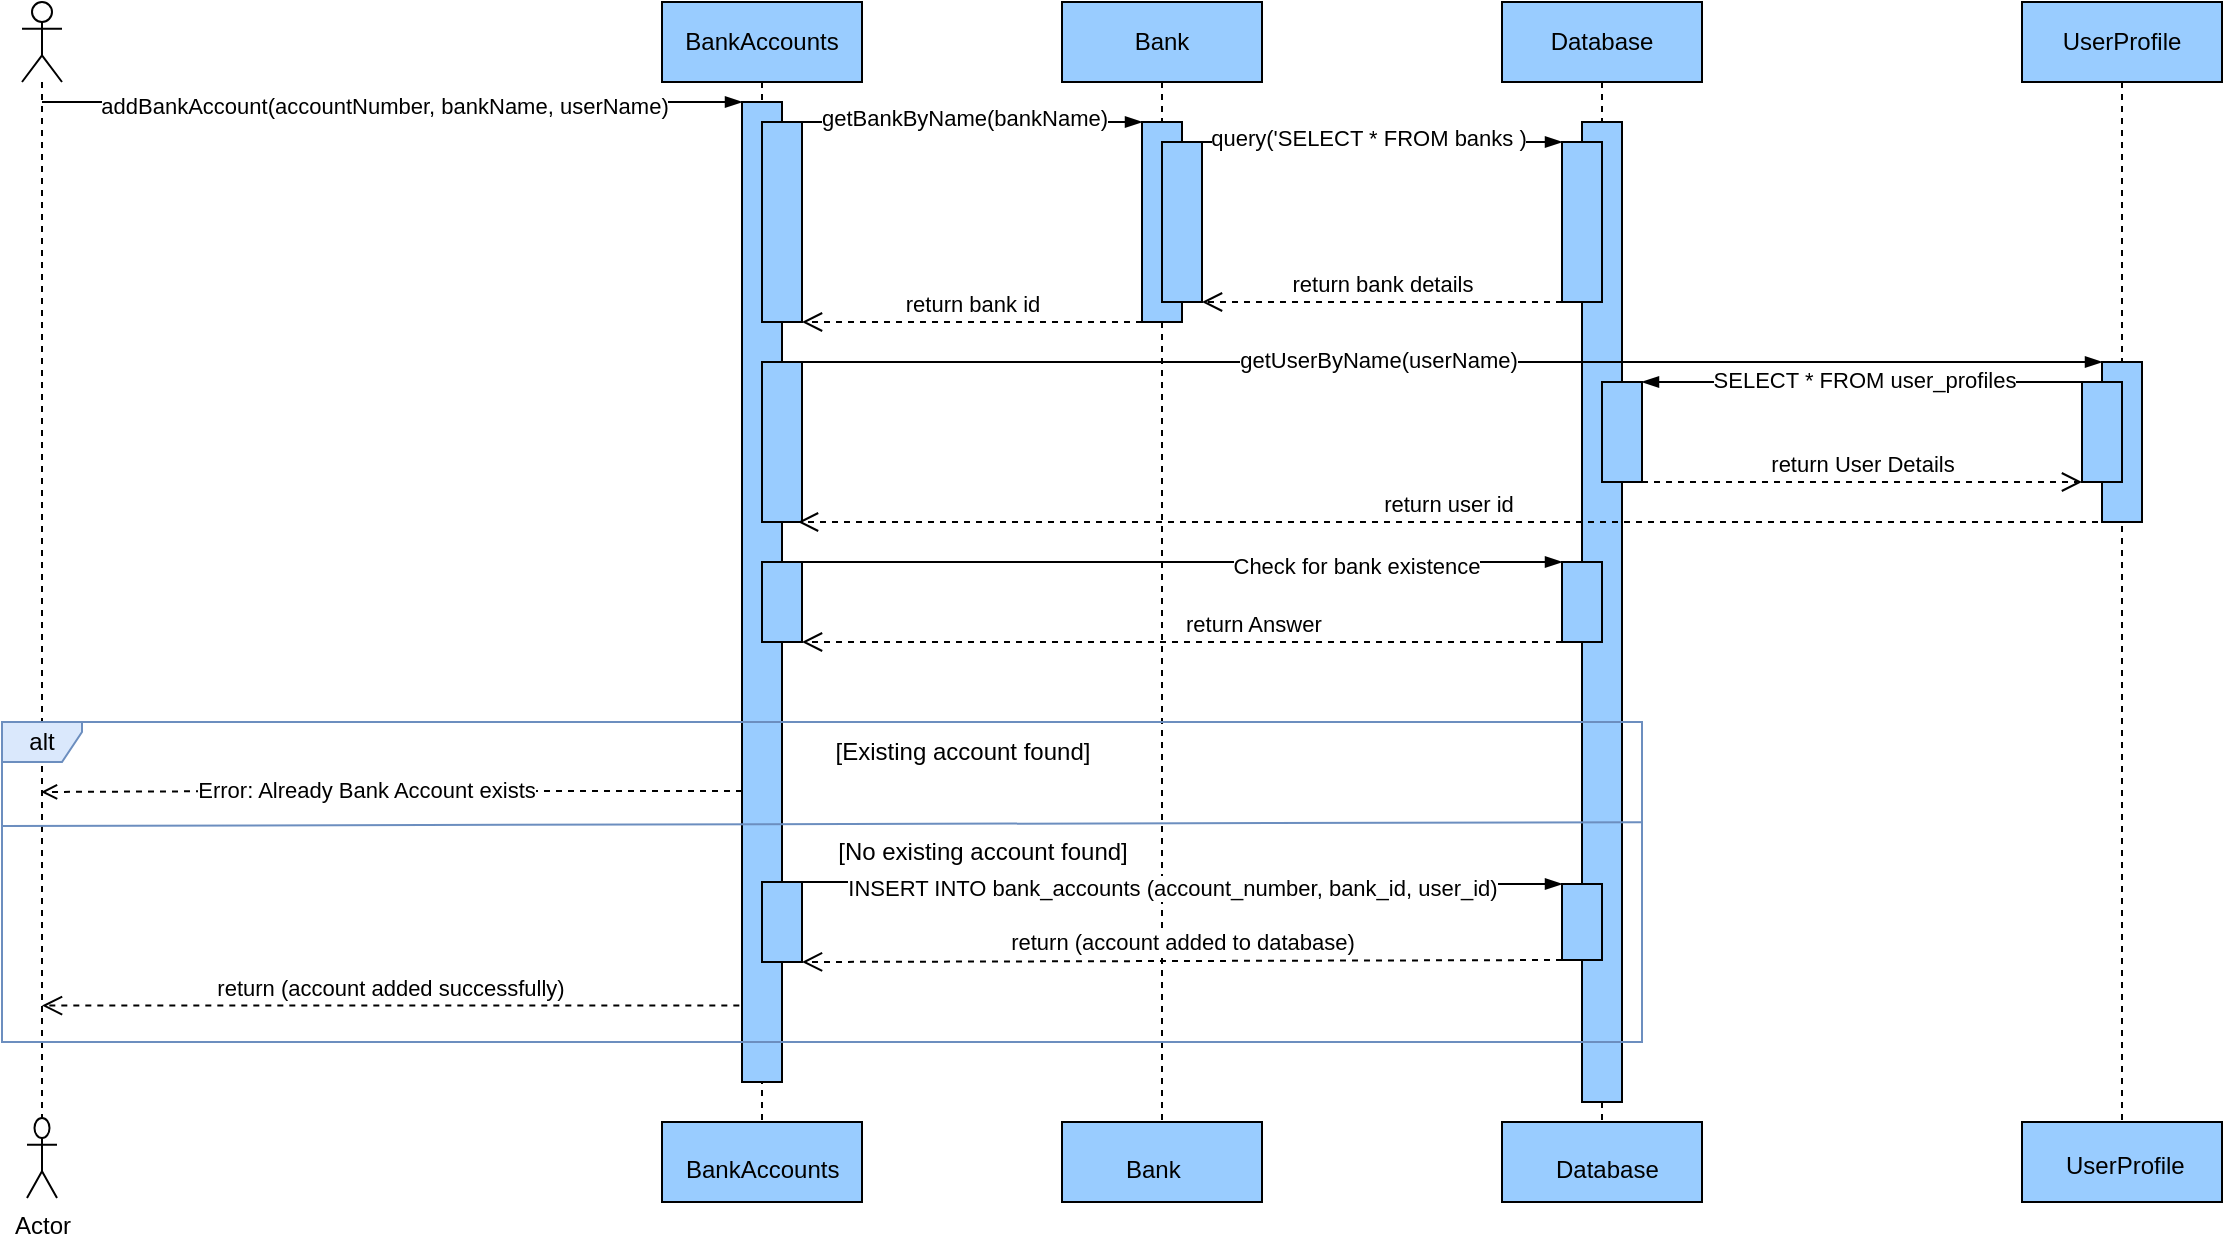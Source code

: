 <mxfile version="24.2.3" type="device">
  <diagram name="Page-1" id="MjsJwB0A6UCAAo-0z1m6">
    <mxGraphModel dx="2284" dy="738" grid="1" gridSize="10" guides="1" tooltips="1" connect="1" arrows="1" fold="1" page="1" pageScale="1" pageWidth="850" pageHeight="1100" math="0" shadow="0">
      <root>
        <mxCell id="0" />
        <mxCell id="1" parent="0" />
        <mxCell id="C1IyReGumWcxW7wr3i9b-5" value="" style="group" parent="1" vertex="1" connectable="0">
          <mxGeometry x="-120" y="40" width="20" height="570" as="geometry" />
        </mxCell>
        <mxCell id="C1IyReGumWcxW7wr3i9b-4" value="" style="shape=umlLifeline;perimeter=lifelinePerimeter;whiteSpace=wrap;html=1;container=1;dropTarget=0;collapsible=0;recursiveResize=0;outlineConnect=0;portConstraint=eastwest;newEdgeStyle={&quot;curved&quot;:0,&quot;rounded&quot;:0};participant=umlActor;" parent="C1IyReGumWcxW7wr3i9b-5" vertex="1">
          <mxGeometry width="20" height="570" as="geometry" />
        </mxCell>
        <mxCell id="C1IyReGumWcxW7wr3i9b-1" value="Actor" style="shape=umlActor;verticalLabelPosition=bottom;verticalAlign=top;html=1;outlineConnect=0;" parent="C1IyReGumWcxW7wr3i9b-5" vertex="1">
          <mxGeometry x="2.5" y="558" width="15" height="40" as="geometry" />
        </mxCell>
        <mxCell id="C1IyReGumWcxW7wr3i9b-9" value="" style="group" parent="1" vertex="1" connectable="0">
          <mxGeometry x="200" y="40" width="100" height="570" as="geometry" />
        </mxCell>
        <mxCell id="C1IyReGumWcxW7wr3i9b-2" value="BankAccounts" style="shape=umlLifeline;perimeter=lifelinePerimeter;whiteSpace=wrap;html=1;container=1;dropTarget=0;collapsible=0;recursiveResize=0;outlineConnect=0;portConstraint=eastwest;newEdgeStyle={&quot;edgeStyle&quot;:&quot;elbowEdgeStyle&quot;,&quot;elbow&quot;:&quot;vertical&quot;,&quot;curved&quot;:0,&quot;rounded&quot;:0};fillColor=#99CCFF;" parent="C1IyReGumWcxW7wr3i9b-9" vertex="1">
          <mxGeometry width="100" height="570" as="geometry" />
        </mxCell>
        <mxCell id="C1IyReGumWcxW7wr3i9b-26" value="" style="rounded=0;whiteSpace=wrap;html=1;fillColor=#99CCFF;" parent="C1IyReGumWcxW7wr3i9b-9" vertex="1">
          <mxGeometry x="40" y="50" width="20" height="490" as="geometry" />
        </mxCell>
        <mxCell id="C1IyReGumWcxW7wr3i9b-39" value="" style="rounded=0;whiteSpace=wrap;html=1;fillColor=#99CCFF;" parent="C1IyReGumWcxW7wr3i9b-9" vertex="1">
          <mxGeometry x="50" y="60" width="20" height="100" as="geometry" />
        </mxCell>
        <mxCell id="C1IyReGumWcxW7wr3i9b-48" value="&lt;span style=&quot;color: rgba(0, 0, 0, 0); font-family: monospace; font-size: 0px; text-align: start; text-wrap: nowrap;&quot;&gt;%3CmxGraphModel%3E%3Croot%3E%3CmxCell%20id%3D%220%22%2F%3E%3CmxCell%20id%3D%221%22%20parent%3D%220%22%2F%3E%3CmxCell%20id%3D%222%22%20value%3D%22%22%20style%3D%22rounded%3D0%3BwhiteSpace%3Dwrap%3Bhtml%3D1%3B%22%20vertex%3D%221%22%20parent%3D%221%22%3E%3CmxGeometry%20x%3D%22660%22%20y%3D%22110%22%20width%3D%2220%22%20height%3D%2280%22%20as%3D%22geometry%22%2F%3E%3C%2FmxCell%3E%3C%2Froot%3E%3C%2FmxGraphModel%3E&lt;/span&gt;&lt;span style=&quot;color: rgba(0, 0, 0, 0); font-family: monospace; font-size: 0px; text-align: start; text-wrap: nowrap;&quot;&gt;%3CmxGraphModel%3E%3Croot%3E%3CmxCell%20id%3D%220%22%2F%3E%3CmxCell%20id%3D%221%22%20parent%3D%220%22%2F%3E%3CmxCell%20id%3D%222%22%20value%3D%22%22%20style%3D%22rounded%3D0%3BwhiteSpace%3Dwrap%3Bhtml%3D1%3B%22%20vertex%3D%221%22%20parent%3D%221%22%3E%3CmxGeometry%20x%3D%22660%22%20y%3D%22110%22%20width%3D%2220%22%20height%3D%2280%22%20as%3D%22geometry%22%2F%3E%3C%2FmxCell%3E%3C%2Froot%3E%3C%2FmxGraphModel%3E&lt;/span&gt;" style="rounded=0;whiteSpace=wrap;html=1;fillColor=#99CCFF;" parent="C1IyReGumWcxW7wr3i9b-9" vertex="1">
          <mxGeometry x="50" y="180" width="20" height="80" as="geometry" />
        </mxCell>
        <mxCell id="C1IyReGumWcxW7wr3i9b-59" value="" style="rounded=0;whiteSpace=wrap;html=1;fillColor=#99CCFF;" parent="C1IyReGumWcxW7wr3i9b-9" vertex="1">
          <mxGeometry x="50" y="280" width="20" height="40" as="geometry" />
        </mxCell>
        <mxCell id="C1IyReGumWcxW7wr3i9b-75" value="" style="rounded=0;whiteSpace=wrap;html=1;fillColor=#99CCFF;" parent="C1IyReGumWcxW7wr3i9b-9" vertex="1">
          <mxGeometry x="50" y="440" width="20" height="40" as="geometry" />
        </mxCell>
        <mxCell id="C1IyReGumWcxW7wr3i9b-10" value="" style="group" parent="1" vertex="1" connectable="0">
          <mxGeometry x="400" y="40" width="100" height="610" as="geometry" />
        </mxCell>
        <mxCell id="C1IyReGumWcxW7wr3i9b-11" value="Bank" style="shape=umlLifeline;perimeter=lifelinePerimeter;whiteSpace=wrap;html=1;container=1;dropTarget=0;collapsible=0;recursiveResize=0;outlineConnect=0;portConstraint=eastwest;newEdgeStyle={&quot;edgeStyle&quot;:&quot;elbowEdgeStyle&quot;,&quot;elbow&quot;:&quot;vertical&quot;,&quot;curved&quot;:0,&quot;rounded&quot;:0};fillColor=#99CCFF;" parent="C1IyReGumWcxW7wr3i9b-10" vertex="1">
          <mxGeometry width="100" height="574.808" as="geometry" />
        </mxCell>
        <mxCell id="C1IyReGumWcxW7wr3i9b-27" value="" style="rounded=0;whiteSpace=wrap;html=1;fillColor=#99CCFF;" parent="C1IyReGumWcxW7wr3i9b-10" vertex="1">
          <mxGeometry x="40" y="60" width="20" height="100" as="geometry" />
        </mxCell>
        <mxCell id="C1IyReGumWcxW7wr3i9b-13" value="" style="group" parent="1" vertex="1" connectable="0">
          <mxGeometry x="620" y="40" width="140" height="570" as="geometry" />
        </mxCell>
        <mxCell id="C1IyReGumWcxW7wr3i9b-14" value="Database" style="shape=umlLifeline;perimeter=lifelinePerimeter;whiteSpace=wrap;html=1;container=1;dropTarget=0;collapsible=0;recursiveResize=0;outlineConnect=0;portConstraint=eastwest;newEdgeStyle={&quot;edgeStyle&quot;:&quot;elbowEdgeStyle&quot;,&quot;elbow&quot;:&quot;vertical&quot;,&quot;curved&quot;:0,&quot;rounded&quot;:0};fillColor=#99CCFF;" parent="C1IyReGumWcxW7wr3i9b-13" vertex="1">
          <mxGeometry width="100" height="570" as="geometry" />
        </mxCell>
        <mxCell id="55ezF6E7VuzHAT0qGNce-1" value="" style="rounded=0;whiteSpace=wrap;html=1;fillColor=#99CCFF;" vertex="1" parent="C1IyReGumWcxW7wr3i9b-13">
          <mxGeometry x="40" y="60" width="20" height="490" as="geometry" />
        </mxCell>
        <mxCell id="C1IyReGumWcxW7wr3i9b-31" value="&lt;span style=&quot;color: rgba(0, 0, 0, 0); font-family: monospace; font-size: 0px; text-align: start; text-wrap: nowrap;&quot;&gt;%3CmxGraphModel%3E%3Croot%3E%3CmxCell%20id%3D%220%22%2F%3E%3CmxCell%20id%3D%221%22%20parent%3D%220%22%2F%3E%3CmxCell%20id%3D%222%22%20value%3D%22%22%20style%3D%22rounded%3D0%3BwhiteSpace%3Dwrap%3Bhtml%3D1%3B%22%20vertex%3D%221%22%20parent%3D%221%22%3E%3CmxGeometry%20x%3D%22660%22%20y%3D%22110%22%20width%3D%2220%22%20height%3D%2280%22%20as%3D%22geometry%22%2F%3E%3C%2FmxCell%3E%3C%2Froot%3E%3C%2FmxGraphModel%3E&lt;/span&gt;&lt;span style=&quot;color: rgba(0, 0, 0, 0); font-family: monospace; font-size: 0px; text-align: start; text-wrap: nowrap;&quot;&gt;%3CmxGraphModel%3E%3Croot%3E%3CmxCell%20id%3D%220%22%2F%3E%3CmxCell%20id%3D%221%22%20parent%3D%220%22%2F%3E%3CmxCell%20id%3D%222%22%20value%3D%22%22%20style%3D%22rounded%3D0%3BwhiteSpace%3Dwrap%3Bhtml%3D1%3B%22%20vertex%3D%221%22%20parent%3D%221%22%3E%3CmxGeometry%20x%3D%22660%22%20y%3D%22110%22%20width%3D%2220%22%20height%3D%2280%22%20as%3D%22geometry%22%2F%3E%3C%2FmxCell%3E%3C%2Froot%3E%3C%2FmxGraphModel%3E&lt;/span&gt;" style="rounded=0;whiteSpace=wrap;html=1;fillColor=#99CCFF;" parent="C1IyReGumWcxW7wr3i9b-13" vertex="1">
          <mxGeometry x="30" y="70" width="20" height="80" as="geometry" />
        </mxCell>
        <mxCell id="C1IyReGumWcxW7wr3i9b-45" value="&lt;span style=&quot;color: rgba(0, 0, 0, 0); font-family: monospace; font-size: 0px; text-align: start; text-wrap: nowrap;&quot;&gt;%3CmxGraphModel%3E%3Croot%3E%3CmxCell%20id%3D%220%22%2F%3E%3CmxCell%20id%3D%221%22%20parent%3D%220%22%2F%3E%3CmxCell%20id%3D%222%22%20value%3D%22%22%20style%3D%22group%22%20vertex%3D%221%22%20connectable%3D%220%22%20parent%3D%221%22%3E%3CmxGeometry%20x%3D%22620%22%20y%3D%2240%22%20width%3D%22140%22%20height%3D%22520%22%20as%3D%22geometry%22%2F%3E%3C%2FmxCell%3E%3CmxCell%20id%3D%223%22%20value%3D%22Database%22%20style%3D%22shape%3DumlLifeline%3Bperimeter%3DlifelinePerimeter%3BwhiteSpace%3Dwrap%3Bhtml%3D1%3Bcontainer%3D1%3BdropTarget%3D0%3Bcollapsible%3D0%3BrecursiveResize%3D0%3BoutlineConnect%3D0%3BportConstraint%3Deastwest%3BnewEdgeStyle%3D%7B%26quot%3BedgeStyle%26quot%3B%3A%26quot%3BelbowEdgeStyle%26quot%3B%2C%26quot%3Belbow%26quot%3B%3A%26quot%3Bvertical%26quot%3B%2C%26quot%3Bcurved%26quot%3B%3A0%2C%26quot%3Brounded%26quot%3B%3A0%7D%3B%22%20vertex%3D%221%22%20parent%3D%222%22%3E%3CmxGeometry%20width%3D%22100%22%20height%3D%22490%22%20as%3D%22geometry%22%2F%3E%3C%2FmxCell%3E%3CmxCell%20id%3D%224%22%20value%3D%22%22%20style%3D%22rounded%3D0%3BwhiteSpace%3Dwrap%3Bhtml%3D1%3B%22%20vertex%3D%221%22%20parent%3D%222%22%3E%3CmxGeometry%20y%3D%22480%22%20width%3D%22100%22%20height%3D%2240%22%20as%3D%22geometry%22%2F%3E%3C%2FmxCell%3E%3CmxCell%20id%3D%225%22%20value%3D%22%26lt%3Bspan%20style%3D%26quot%3Bcolor%3A%20rgb(0%2C%200%2C%200)%3B%20font-family%3A%20Helvetica%3B%20font-size%3A%2012px%3B%20font-style%3A%20normal%3B%20font-variant-ligatures%3A%20normal%3B%20font-variant-caps%3A%20normal%3B%20font-weight%3A%20400%3B%20letter-spacing%3A%20normal%3B%20orphans%3A%202%3B%20text-align%3A%20center%3B%20text-indent%3A%200px%3B%20text-transform%3A%20none%3B%20widows%3A%202%3B%20word-spacing%3A%200px%3B%20-webkit-text-stroke-width%3A%200px%3B%20white-space%3A%20normal%3B%20background-color%3A%20rgb(251%2C%20251%2C%20251)%3B%20text-decoration-thickness%3A%20initial%3B%20text-decoration-style%3A%20initial%3B%20text-decoration-color%3A%20initial%3B%20display%3A%20inline%20!important%3B%20float%3A%20none%3B%26quot%3B%26gt%3BDatabase%26lt%3B%2Fspan%26gt%3B%22%20style%3D%22text%3BwhiteSpace%3Dwrap%3Bhtml%3D1%3B%22%20vertex%3D%221%22%20parent%3D%222%22%3E%3CmxGeometry%20x%3D%2225%22%20y%3D%22490%22%20width%3D%2250%22%20height%3D%2220%22%20as%3D%22geometry%22%2F%3E%3C%2FmxCell%3E%3CmxCell%20id%3D%226%22%20value%3D%22%26lt%3Bspan%20style%3D%26quot%3Bcolor%3A%20rgba(0%2C%200%2C%200%2C%200)%3B%20font-family%3A%20monospace%3B%20font-size%3A%200px%3B%20text-align%3A%20start%3B%20text-wrap%3A%20nowrap%3B%26quot%3B%26gt%3B%253CmxGraphModel%253E%253Croot%253E%253CmxCell%2520id%253D%25220%2522%252F%253E%253CmxCell%2520id%253D%25221%2522%2520parent%253D%25220%2522%252F%253E%253CmxCell%2520id%253D%25222%2522%2520value%253D%2522%2522%2520style%253D%2522rounded%253D0%253BwhiteSpace%253Dwrap%253Bhtml%253D1%253B%2522%2520vertex%253D%25221%2522%2520parent%253D%25221%2522%253E%253CmxGeometry%2520x%253D%2522660%2522%2520y%253D%2522110%2522%2520width%253D%252220%2522%2520height%253D%252280%2522%2520as%253D%2522geometry%2522%252F%253E%253C%252FmxCell%253E%253C%252Froot%253E%253C%252FmxGraphModel%253E%26lt%3B%2Fspan%26gt%3B%26lt%3Bspan%20style%3D%26quot%3Bcolor%3A%20rgba(0%2C%200%2C%200%2C%200)%3B%20font-family%3A%20monospace%3B%20font-size%3A%200px%3B%20text-align%3A%20start%3B%20text-wrap%3A%20nowrap%3B%26quot%3B%26gt%3B%253CmxGraphModel%253E%253Croot%253E%253CmxCell%2520id%253D%25220%2522%252F%253E%253CmxCell%2520id%253D%25221%2522%2520parent%253D%25220%2522%252F%253E%253CmxCell%2520id%253D%25222%2522%2520value%253D%2522%2522%2520style%253D%2522rounded%253D0%253BwhiteSpace%253Dwrap%253Bhtml%253D1%253B%2522%2520vertex%253D%25221%2522%2520parent%253D%25221%2522%253E%253CmxGeometry%2520x%253D%2522660%2522%2520y%253D%2522110%2522%2520width%253D%252220%2522%2520height%253D%252280%2522%2520as%253D%2522geometry%2522%252F%253E%253C%252FmxCell%253E%253C%252Froot%253E%253C%252FmxGraphModel%253E%26lt%3B%2Fspan%26gt%3B%22%20style%3D%22rounded%3D0%3BwhiteSpace%3Dwrap%3Bhtml%3D1%3B%22%20vertex%3D%221%22%20parent%3D%222%22%3E%3CmxGeometry%20x%3D%2240%22%20y%3D%2270%22%20width%3D%2220%22%20height%3D%2280%22%20as%3D%22geometry%22%2F%3E%3C%2FmxCell%3E%3CmxCell%20id%3D%227%22%20value%3D%22%22%20style%3D%22rounded%3D0%3BwhiteSpace%3Dwrap%3Bhtml%3D1%3B%22%20vertex%3D%221%22%20parent%3D%222%22%3E%3CmxGeometry%20x%3D%2240%22%20y%3D%22190%22%20width%3D%2220%22%20height%3D%2250%22%20as%3D%22geometry%22%2F%3E%3C%2FmxCell%3E%3C%2Froot%3E%3C%2FmxGraphModel%3E&lt;/span&gt;" style="rounded=0;whiteSpace=wrap;html=1;fillColor=#99CCFF;" parent="C1IyReGumWcxW7wr3i9b-13" vertex="1">
          <mxGeometry x="50" y="190" width="20" height="50" as="geometry" />
        </mxCell>
        <mxCell id="C1IyReGumWcxW7wr3i9b-57" value="" style="rounded=0;whiteSpace=wrap;html=1;fillColor=#99CCFF;" parent="C1IyReGumWcxW7wr3i9b-13" vertex="1">
          <mxGeometry x="30" y="280" width="20" height="40" as="geometry" />
        </mxCell>
        <mxCell id="C1IyReGumWcxW7wr3i9b-72" value="" style="rounded=0;whiteSpace=wrap;html=1;fillColor=#99CCFF;" parent="C1IyReGumWcxW7wr3i9b-13" vertex="1">
          <mxGeometry x="30" y="441" width="20" height="38" as="geometry" />
        </mxCell>
        <mxCell id="C1IyReGumWcxW7wr3i9b-16" value="" style="group" parent="1" vertex="1" connectable="0">
          <mxGeometry x="880" y="40" width="100" height="580" as="geometry" />
        </mxCell>
        <mxCell id="C1IyReGumWcxW7wr3i9b-17" value="UserProfile" style="shape=umlLifeline;perimeter=lifelinePerimeter;whiteSpace=wrap;html=1;container=1;dropTarget=0;collapsible=0;recursiveResize=0;outlineConnect=0;portConstraint=eastwest;newEdgeStyle={&quot;edgeStyle&quot;:&quot;elbowEdgeStyle&quot;,&quot;elbow&quot;:&quot;vertical&quot;,&quot;curved&quot;:0,&quot;rounded&quot;:0};fillColor=#99CCFF;" parent="C1IyReGumWcxW7wr3i9b-16" vertex="1">
          <mxGeometry width="100" height="580" as="geometry" />
        </mxCell>
        <mxCell id="C1IyReGumWcxW7wr3i9b-40" value="" style="rounded=0;whiteSpace=wrap;html=1;fillColor=#99CCFF;" parent="C1IyReGumWcxW7wr3i9b-16" vertex="1">
          <mxGeometry x="40" y="180" width="20" height="80" as="geometry" />
        </mxCell>
        <mxCell id="C1IyReGumWcxW7wr3i9b-41" value="" style="rounded=0;whiteSpace=wrap;html=1;fillColor=#99CCFF;" parent="C1IyReGumWcxW7wr3i9b-16" vertex="1">
          <mxGeometry x="30" y="190" width="20" height="50" as="geometry" />
        </mxCell>
        <mxCell id="C1IyReGumWcxW7wr3i9b-24" value="" style="edgeStyle=elbowEdgeStyle;fontSize=12;html=1;endArrow=blockThin;endFill=1;rounded=0;entryX=0;entryY=0;entryDx=0;entryDy=0;" parent="1" source="C1IyReGumWcxW7wr3i9b-4" target="C1IyReGumWcxW7wr3i9b-26" edge="1">
          <mxGeometry width="160" relative="1" as="geometry">
            <mxPoint x="-30.5" y="100" as="sourcePoint" />
            <mxPoint x="220" y="100" as="targetPoint" />
            <Array as="points">
              <mxPoint x="-60" y="90" />
            </Array>
          </mxGeometry>
        </mxCell>
        <mxCell id="C1IyReGumWcxW7wr3i9b-25" value="addBankAccount(accountNumber, bankName, userName)" style="edgeLabel;html=1;align=center;verticalAlign=middle;resizable=0;points=[];" parent="C1IyReGumWcxW7wr3i9b-24" vertex="1" connectable="0">
          <mxGeometry x="0.284" y="-2" relative="1" as="geometry">
            <mxPoint x="-54" as="offset" />
          </mxGeometry>
        </mxCell>
        <mxCell id="C1IyReGumWcxW7wr3i9b-28" value="" style="edgeStyle=elbowEdgeStyle;fontSize=12;html=1;endArrow=blockThin;endFill=1;rounded=0;entryX=0;entryY=0;entryDx=0;entryDy=0;exitX=1;exitY=0;exitDx=0;exitDy=0;" parent="1" source="C1IyReGumWcxW7wr3i9b-39" target="C1IyReGumWcxW7wr3i9b-27" edge="1">
          <mxGeometry width="160" relative="1" as="geometry">
            <mxPoint x="290" y="100" as="sourcePoint" />
            <mxPoint x="510" y="230" as="targetPoint" />
          </mxGeometry>
        </mxCell>
        <mxCell id="C1IyReGumWcxW7wr3i9b-29" value="getBankByName(bankName)" style="edgeLabel;html=1;align=center;verticalAlign=middle;resizable=0;points=[];" parent="C1IyReGumWcxW7wr3i9b-28" vertex="1" connectable="0">
          <mxGeometry x="-0.137" y="2" relative="1" as="geometry">
            <mxPoint x="7" as="offset" />
          </mxGeometry>
        </mxCell>
        <mxCell id="C1IyReGumWcxW7wr3i9b-30" value="" style="rounded=0;whiteSpace=wrap;html=1;fillColor=#99CCFF;" parent="1" vertex="1">
          <mxGeometry x="450" y="110" width="20" height="80" as="geometry" />
        </mxCell>
        <mxCell id="C1IyReGumWcxW7wr3i9b-32" value="" style="edgeStyle=elbowEdgeStyle;fontSize=12;html=1;endArrow=blockThin;endFill=1;rounded=0;exitX=1;exitY=0;exitDx=0;exitDy=0;entryX=0;entryY=0;entryDx=0;entryDy=0;" parent="1" source="C1IyReGumWcxW7wr3i9b-30" target="C1IyReGumWcxW7wr3i9b-31" edge="1">
          <mxGeometry width="160" relative="1" as="geometry">
            <mxPoint x="350" y="230" as="sourcePoint" />
            <mxPoint x="510" y="230" as="targetPoint" />
          </mxGeometry>
        </mxCell>
        <mxCell id="C1IyReGumWcxW7wr3i9b-33" value="query(&#39;SELECT * FROM banks )" style="edgeLabel;html=1;align=center;verticalAlign=middle;resizable=0;points=[];" parent="C1IyReGumWcxW7wr3i9b-32" vertex="1" connectable="0">
          <mxGeometry x="-0.123" y="2" relative="1" as="geometry">
            <mxPoint x="4" as="offset" />
          </mxGeometry>
        </mxCell>
        <mxCell id="C1IyReGumWcxW7wr3i9b-34" value="return bank details" style="html=1;verticalAlign=bottom;endArrow=open;dashed=1;endSize=8;curved=0;rounded=0;exitX=0;exitY=1;exitDx=0;exitDy=0;entryX=1;entryY=1;entryDx=0;entryDy=0;" parent="1" source="C1IyReGumWcxW7wr3i9b-31" target="C1IyReGumWcxW7wr3i9b-30" edge="1">
          <mxGeometry relative="1" as="geometry">
            <mxPoint x="470" y="230" as="sourcePoint" />
            <mxPoint x="390" y="230" as="targetPoint" />
          </mxGeometry>
        </mxCell>
        <mxCell id="C1IyReGumWcxW7wr3i9b-35" value="return bank id" style="html=1;verticalAlign=bottom;endArrow=open;dashed=1;endSize=8;curved=0;rounded=0;exitX=0;exitY=1;exitDx=0;exitDy=0;entryX=1;entryY=1;entryDx=0;entryDy=0;" parent="1" source="C1IyReGumWcxW7wr3i9b-27" target="C1IyReGumWcxW7wr3i9b-39" edge="1">
          <mxGeometry relative="1" as="geometry">
            <mxPoint x="470" y="230" as="sourcePoint" />
            <mxPoint x="290" y="200" as="targetPoint" />
          </mxGeometry>
        </mxCell>
        <mxCell id="C1IyReGumWcxW7wr3i9b-36" value="" style="edgeStyle=elbowEdgeStyle;fontSize=12;html=1;endArrow=blockThin;endFill=1;rounded=0;entryX=0;entryY=0;entryDx=0;entryDy=0;exitX=1;exitY=0;exitDx=0;exitDy=0;" parent="1" source="C1IyReGumWcxW7wr3i9b-48" target="C1IyReGumWcxW7wr3i9b-40" edge="1">
          <mxGeometry width="160" relative="1" as="geometry">
            <mxPoint x="290" y="220" as="sourcePoint" />
            <mxPoint x="900" y="220" as="targetPoint" />
            <Array as="points">
              <mxPoint x="730" y="220" />
            </Array>
          </mxGeometry>
        </mxCell>
        <mxCell id="C1IyReGumWcxW7wr3i9b-37" value="getUserByName(userName)" style="edgeLabel;html=1;align=center;verticalAlign=middle;resizable=0;points=[];" parent="C1IyReGumWcxW7wr3i9b-36" vertex="1" connectable="0">
          <mxGeometry x="0.46" y="1" relative="1" as="geometry">
            <mxPoint x="-187" as="offset" />
          </mxGeometry>
        </mxCell>
        <mxCell id="C1IyReGumWcxW7wr3i9b-42" value="" style="edgeStyle=elbowEdgeStyle;fontSize=12;html=1;endArrow=blockThin;endFill=1;rounded=0;exitX=0;exitY=0;exitDx=0;exitDy=0;entryX=1;entryY=0;entryDx=0;entryDy=0;" parent="1" source="C1IyReGumWcxW7wr3i9b-41" target="C1IyReGumWcxW7wr3i9b-45" edge="1">
          <mxGeometry width="160" relative="1" as="geometry">
            <mxPoint x="520" y="250" as="sourcePoint" />
            <mxPoint x="710" y="230" as="targetPoint" />
          </mxGeometry>
        </mxCell>
        <mxCell id="C1IyReGumWcxW7wr3i9b-43" value="SELECT * FROM user_profiles" style="edgeLabel;html=1;align=center;verticalAlign=middle;resizable=0;points=[];" parent="C1IyReGumWcxW7wr3i9b-42" vertex="1" connectable="0">
          <mxGeometry x="-0.097" y="-1" relative="1" as="geometry">
            <mxPoint x="-10" as="offset" />
          </mxGeometry>
        </mxCell>
        <mxCell id="C1IyReGumWcxW7wr3i9b-46" value="return User Details" style="html=1;verticalAlign=bottom;endArrow=open;dashed=1;endSize=8;curved=0;rounded=0;exitX=1;exitY=1;exitDx=0;exitDy=0;entryX=0;entryY=1;entryDx=0;entryDy=0;" parent="1" source="C1IyReGumWcxW7wr3i9b-45" target="C1IyReGumWcxW7wr3i9b-41" edge="1">
          <mxGeometry relative="1" as="geometry">
            <mxPoint x="640" y="250" as="sourcePoint" />
            <mxPoint x="560" y="250" as="targetPoint" />
          </mxGeometry>
        </mxCell>
        <mxCell id="C1IyReGumWcxW7wr3i9b-47" value="return user id" style="html=1;verticalAlign=bottom;endArrow=open;dashed=1;endSize=8;curved=0;rounded=0;exitX=0;exitY=1;exitDx=0;exitDy=0;entryX=1;entryY=1;entryDx=0;entryDy=0;" parent="1" edge="1">
          <mxGeometry relative="1" as="geometry">
            <mxPoint x="918" y="300" as="sourcePoint" />
            <mxPoint x="268" y="300" as="targetPoint" />
          </mxGeometry>
        </mxCell>
        <mxCell id="C1IyReGumWcxW7wr3i9b-49" value="" style="edgeStyle=elbowEdgeStyle;fontSize=12;html=1;endArrow=blockThin;endFill=1;rounded=0;entryX=0;entryY=0;entryDx=0;entryDy=0;exitX=1;exitY=0;exitDx=0;exitDy=0;" parent="1" source="C1IyReGumWcxW7wr3i9b-59" target="C1IyReGumWcxW7wr3i9b-57" edge="1">
          <mxGeometry width="160" relative="1" as="geometry">
            <mxPoint x="290" y="320" as="sourcePoint" />
            <mxPoint x="640" y="320" as="targetPoint" />
            <Array as="points" />
          </mxGeometry>
        </mxCell>
        <mxCell id="C1IyReGumWcxW7wr3i9b-50" value="Check for bank existence" style="edgeLabel;html=1;align=center;verticalAlign=middle;resizable=0;points=[];" parent="C1IyReGumWcxW7wr3i9b-49" vertex="1" connectable="0">
          <mxGeometry x="0.107" y="-2" relative="1" as="geometry">
            <mxPoint x="66" as="offset" />
          </mxGeometry>
        </mxCell>
        <mxCell id="C1IyReGumWcxW7wr3i9b-58" value="&lt;div style=&quot;&quot;&gt;return Answer&lt;/div&gt;" style="html=1;verticalAlign=bottom;endArrow=open;dashed=1;endSize=8;curved=0;rounded=0;exitX=0;exitY=1;exitDx=0;exitDy=0;entryX=1;entryY=1;entryDx=0;entryDy=0;align=left;" parent="1" source="C1IyReGumWcxW7wr3i9b-57" target="C1IyReGumWcxW7wr3i9b-59" edge="1">
          <mxGeometry relative="1" as="geometry">
            <mxPoint x="640" y="250" as="sourcePoint" />
            <mxPoint x="300" y="360" as="targetPoint" />
          </mxGeometry>
        </mxCell>
        <mxCell id="C1IyReGumWcxW7wr3i9b-60" value="alt" style="shape=umlFrame;whiteSpace=wrap;html=1;pointerEvents=0;width=40;height=20;fillColor=#dae8fc;strokeColor=#6c8ebf;" parent="1" vertex="1">
          <mxGeometry x="-130" y="400" width="820" height="160" as="geometry" />
        </mxCell>
        <mxCell id="C1IyReGumWcxW7wr3i9b-61" value="" style="group;fillColor=#99CCFF;" parent="1" vertex="1" connectable="0">
          <mxGeometry x="200" y="600" width="100" height="40" as="geometry" />
        </mxCell>
        <mxCell id="C1IyReGumWcxW7wr3i9b-8" value="" style="rounded=0;whiteSpace=wrap;html=1;fillColor=#99CCFF;" parent="C1IyReGumWcxW7wr3i9b-61" vertex="1">
          <mxGeometry width="100" height="40" as="geometry" />
        </mxCell>
        <mxCell id="C1IyReGumWcxW7wr3i9b-19" value="&lt;span style=&quot;color: rgb(0, 0, 0); font-family: Helvetica; font-size: 12px; font-style: normal; font-variant-ligatures: normal; font-variant-caps: normal; font-weight: 400; letter-spacing: normal; orphans: 2; text-align: center; text-indent: 0px; text-transform: none; widows: 2; word-spacing: 0px; -webkit-text-stroke-width: 0px; white-space: normal; text-decoration-thickness: initial; text-decoration-style: initial; text-decoration-color: initial; float: none; display: inline !important; background-color: rgb(153, 204, 255);&quot;&gt;BankAccounts&lt;/span&gt;" style="text;whiteSpace=wrap;html=1;fillColor=#99CCFF;" parent="C1IyReGumWcxW7wr3i9b-61" vertex="1">
          <mxGeometry x="10" y="10" width="80" height="20" as="geometry" />
        </mxCell>
        <mxCell id="C1IyReGumWcxW7wr3i9b-12" value="" style="rounded=0;whiteSpace=wrap;html=1;fillColor=#99CCFF;" parent="1" vertex="1">
          <mxGeometry x="400" y="600" width="100" height="40" as="geometry" />
        </mxCell>
        <mxCell id="C1IyReGumWcxW7wr3i9b-20" value="&lt;span style=&quot;color: rgb(0, 0, 0); font-family: Helvetica; font-size: 12px; font-style: normal; font-variant-ligatures: normal; font-variant-caps: normal; font-weight: 400; letter-spacing: normal; orphans: 2; text-align: center; text-indent: 0px; text-transform: none; widows: 2; word-spacing: 0px; -webkit-text-stroke-width: 0px; white-space: normal; text-decoration-thickness: initial; text-decoration-style: initial; text-decoration-color: initial; float: none; display: inline !important; background-color: rgb(153, 204, 255);&quot;&gt;Bank&lt;/span&gt;" style="text;whiteSpace=wrap;html=1;fillColor=#99CCFF;" parent="1" vertex="1">
          <mxGeometry x="430" y="610" width="30" height="20" as="geometry" />
        </mxCell>
        <mxCell id="C1IyReGumWcxW7wr3i9b-63" value="" style="group;fillColor=#99CCFF;" parent="1" vertex="1" connectable="0">
          <mxGeometry x="620" y="600" width="100" height="40" as="geometry" />
        </mxCell>
        <mxCell id="C1IyReGumWcxW7wr3i9b-15" value="" style="rounded=0;whiteSpace=wrap;html=1;fillColor=#99CCFF;" parent="C1IyReGumWcxW7wr3i9b-63" vertex="1">
          <mxGeometry width="100" height="40" as="geometry" />
        </mxCell>
        <mxCell id="C1IyReGumWcxW7wr3i9b-21" value="&lt;span style=&quot;color: rgb(0, 0, 0); font-family: Helvetica; font-size: 12px; font-style: normal; font-variant-ligatures: normal; font-variant-caps: normal; font-weight: 400; letter-spacing: normal; orphans: 2; text-align: center; text-indent: 0px; text-transform: none; widows: 2; word-spacing: 0px; -webkit-text-stroke-width: 0px; white-space: normal; text-decoration-thickness: initial; text-decoration-style: initial; text-decoration-color: initial; float: none; display: inline !important; background-color: rgb(153, 204, 255);&quot;&gt;Database&lt;/span&gt;" style="text;whiteSpace=wrap;html=1;fillColor=#99CCFF;" parent="C1IyReGumWcxW7wr3i9b-63" vertex="1">
          <mxGeometry x="25" y="10" width="50" height="20" as="geometry" />
        </mxCell>
        <mxCell id="C1IyReGumWcxW7wr3i9b-18" value="" style="rounded=0;whiteSpace=wrap;html=1;fillColor=#99CCFF;" parent="1" vertex="1">
          <mxGeometry x="880" y="600" width="100" height="40" as="geometry" />
        </mxCell>
        <mxCell id="C1IyReGumWcxW7wr3i9b-22" value="&lt;span style=&quot;color: rgb(0, 0, 0); font-family: Helvetica; font-size: 12px; font-style: normal; font-variant-ligatures: normal; font-variant-caps: normal; font-weight: 400; letter-spacing: normal; orphans: 2; text-align: center; text-indent: 0px; text-transform: none; widows: 2; word-spacing: 0px; -webkit-text-stroke-width: 0px; white-space: normal; text-decoration-thickness: initial; text-decoration-style: initial; text-decoration-color: initial; float: none; display: inline !important; background-color: rgb(153, 204, 255);&quot;&gt;UserProfile&lt;/span&gt;" style="text;whiteSpace=wrap;html=1;fillColor=#99CCFF;" parent="1" vertex="1">
          <mxGeometry x="900" y="608" width="60" height="20" as="geometry" />
        </mxCell>
        <mxCell id="C1IyReGumWcxW7wr3i9b-66" value="" style="edgeStyle=elbowEdgeStyle;fontSize=12;html=1;endArrow=open;endFill=0;rounded=0;exitX=0;exitY=0.75;exitDx=0;exitDy=0;dashed=1;" parent="1" edge="1">
          <mxGeometry width="160" relative="1" as="geometry">
            <mxPoint x="240" y="434.5" as="sourcePoint" />
            <mxPoint x="-110.5" y="435" as="targetPoint" />
            <Array as="points">
              <mxPoint y="435" />
            </Array>
          </mxGeometry>
        </mxCell>
        <mxCell id="C1IyReGumWcxW7wr3i9b-67" value="Error: Already Bank Account exists" style="edgeLabel;html=1;align=center;verticalAlign=middle;resizable=0;points=[];" parent="C1IyReGumWcxW7wr3i9b-66" vertex="1" connectable="0">
          <mxGeometry x="-0.138" y="-1" relative="1" as="geometry">
            <mxPoint x="-37" as="offset" />
          </mxGeometry>
        </mxCell>
        <mxCell id="C1IyReGumWcxW7wr3i9b-68" value="" style="endArrow=none;html=1;rounded=0;entryX=1;entryY=0.313;entryDx=0;entryDy=0;entryPerimeter=0;fillColor=#dae8fc;strokeColor=#6c8ebf;" parent="1" target="C1IyReGumWcxW7wr3i9b-60" edge="1">
          <mxGeometry width="50" height="50" relative="1" as="geometry">
            <mxPoint x="-130" y="452" as="sourcePoint" />
            <mxPoint x="190" y="452" as="targetPoint" />
          </mxGeometry>
        </mxCell>
        <mxCell id="C1IyReGumWcxW7wr3i9b-69" value="[Existing account found]" style="text;html=1;align=center;verticalAlign=middle;resizable=0;points=[];autosize=1;strokeColor=none;fillColor=none;" parent="1" vertex="1">
          <mxGeometry x="275" y="400" width="150" height="30" as="geometry" />
        </mxCell>
        <mxCell id="C1IyReGumWcxW7wr3i9b-70" value="[No existing account found]" style="text;html=1;align=center;verticalAlign=middle;resizable=0;points=[];autosize=1;strokeColor=none;fillColor=none;" parent="1" vertex="1">
          <mxGeometry x="275" y="450" width="170" height="30" as="geometry" />
        </mxCell>
        <mxCell id="C1IyReGumWcxW7wr3i9b-71" value="" style="edgeStyle=elbowEdgeStyle;fontSize=12;html=1;endArrow=blockThin;endFill=1;rounded=0;entryX=0;entryY=0;entryDx=0;entryDy=0;exitX=1;exitY=0;exitDx=0;exitDy=0;" parent="1" source="C1IyReGumWcxW7wr3i9b-75" target="C1IyReGumWcxW7wr3i9b-72" edge="1">
          <mxGeometry width="160" relative="1" as="geometry">
            <mxPoint x="280" y="482" as="sourcePoint" />
            <mxPoint x="620" y="480" as="targetPoint" />
          </mxGeometry>
        </mxCell>
        <mxCell id="C1IyReGumWcxW7wr3i9b-73" value="INSERT INTO bank_accounts (account_number, bank_id, user_id)" style="edgeLabel;html=1;align=center;verticalAlign=middle;resizable=0;points=[];" parent="C1IyReGumWcxW7wr3i9b-71" vertex="1" connectable="0">
          <mxGeometry x="0.275" y="-2" relative="1" as="geometry">
            <mxPoint x="-57" as="offset" />
          </mxGeometry>
        </mxCell>
        <mxCell id="C1IyReGumWcxW7wr3i9b-74" value="return (account added to database)" style="html=1;verticalAlign=bottom;endArrow=open;dashed=1;endSize=8;curved=0;rounded=0;exitX=0;exitY=1;exitDx=0;exitDy=0;entryX=1;entryY=1;entryDx=0;entryDy=0;" parent="1" source="C1IyReGumWcxW7wr3i9b-72" target="C1IyReGumWcxW7wr3i9b-75" edge="1">
          <mxGeometry relative="1" as="geometry">
            <mxPoint x="400" y="480" as="sourcePoint" />
            <mxPoint x="390" y="520" as="targetPoint" />
          </mxGeometry>
        </mxCell>
        <mxCell id="C1IyReGumWcxW7wr3i9b-76" value="return (account added successfully)" style="html=1;verticalAlign=bottom;endArrow=open;dashed=1;endSize=8;curved=0;rounded=0;exitX=-0.067;exitY=0.922;exitDx=0;exitDy=0;exitPerimeter=0;" parent="1" source="C1IyReGumWcxW7wr3i9b-26" target="C1IyReGumWcxW7wr3i9b-4" edge="1">
          <mxGeometry relative="1" as="geometry">
            <mxPoint x="250" y="480" as="sourcePoint" />
            <mxPoint x="170" y="480" as="targetPoint" />
          </mxGeometry>
        </mxCell>
      </root>
    </mxGraphModel>
  </diagram>
</mxfile>
